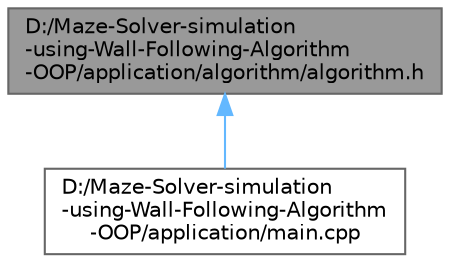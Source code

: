 digraph "D:/Maze-Solver-simulation-using-Wall-Following-Algorithm-OOP/application/algorithm/algorithm.h"
{
 // LATEX_PDF_SIZE
  bgcolor="transparent";
  edge [fontname=Helvetica,fontsize=10,labelfontname=Helvetica,labelfontsize=10];
  node [fontname=Helvetica,fontsize=10,shape=box,height=0.2,width=0.4];
  Node1 [id="Node000001",label="D:/Maze-Solver-simulation\l-using-Wall-Following-Algorithm\l-OOP/application/algorithm/algorithm.h",height=0.2,width=0.4,color="gray40", fillcolor="grey60", style="filled", fontcolor="black",tooltip="This file contains the implementation details for algorithm class."];
  Node1 -> Node2 [id="edge2_Node000001_Node000002",dir="back",color="steelblue1",style="solid",tooltip=" "];
  Node2 [id="Node000002",label="D:/Maze-Solver-simulation\l-using-Wall-Following-Algorithm\l-OOP/application/main.cpp",height=0.2,width=0.4,color="grey40", fillcolor="white", style="filled",URL="$main_8cpp.html",tooltip="This is the main class which is built in the Simulator and used to call all other classes."];
}
